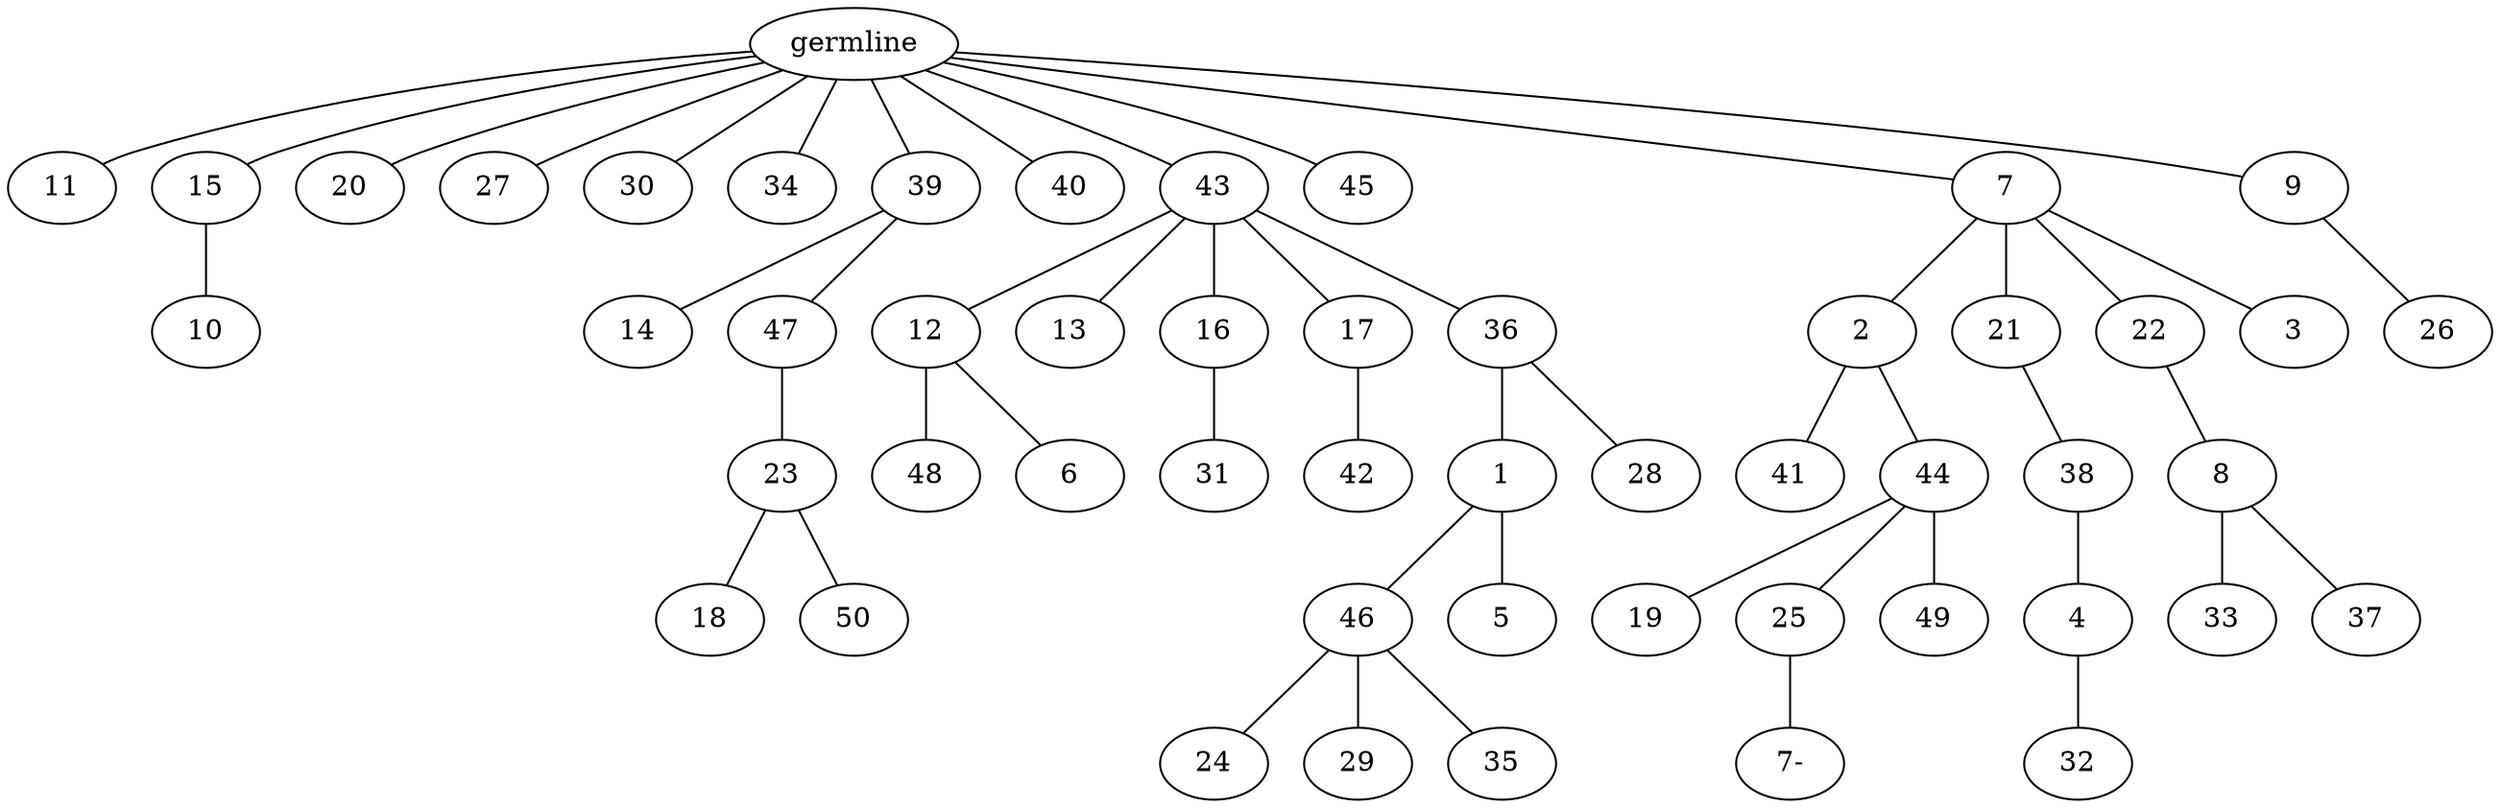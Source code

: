 graph tree {
    "140638482374464" [label="germline"];
    "140638482635024" [label="11"];
    "140638482634880" [label="15"];
    "140638482634976" [label="10"];
    "140638482635360" [label="20"];
    "140638482635888" [label="27"];
    "140638482635744" [label="30"];
    "140638482635792" [label="34"];
    "140638482635984" [label="39"];
    "140638482634784" [label="14"];
    "140638482635216" [label="47"];
    "140638482635936" [label="23"];
    "140638482636128" [label="18"];
    "140638482636224" [label="50"];
    "140638482636080" [label="40"];
    "140638482635312" [label="43"];
    "140638482636176" [label="12"];
    "140638482636704" [label="48"];
    "140638482636272" [label="6"];
    "140638482636560" [label="13"];
    "140638482636032" [label="16"];
    "140638482723504" [label="31"];
    "140638482635648" [label="17"];
    "140638482722928" [label="42"];
    "140638482636416" [label="36"];
    "140638482723456" [label="1"];
    "140638482723024" [label="46"];
    "140638482724032" [label="24"];
    "140638482723792" [label="29"];
    "140638482723648" [label="35"];
    "140638482723360" [label="5"];
    "140638482722976" [label="28"];
    "140638482636608" [label="45"];
    "140638482633152" [label="7"];
    "140638482724080" [label="2"];
    "140638482725040" [label="41"];
    "140638482723984" [label="44"];
    "140638482724512" [label="19"];
    "140638482723696" [label="25"];
    "140638482444640" [label="7-"];
    "140638482724272" [label="49"];
    "140638482723936" [label="21"];
    "140638482726000" [label="38"];
    "140638482724752" [label="4"];
    "140638482725568" [label="32"];
    "140638482724224" [label="22"];
    "140638482725808" [label="8"];
    "140638482725472" [label="33"];
    "140638482724176" [label="37"];
    "140638482725856" [label="3"];
    "140638482635840" [label="9"];
    "140638482725136" [label="26"];
    "140638482374464" -- "140638482635024";
    "140638482374464" -- "140638482634880";
    "140638482374464" -- "140638482635360";
    "140638482374464" -- "140638482635888";
    "140638482374464" -- "140638482635744";
    "140638482374464" -- "140638482635792";
    "140638482374464" -- "140638482635984";
    "140638482374464" -- "140638482636080";
    "140638482374464" -- "140638482635312";
    "140638482374464" -- "140638482636608";
    "140638482374464" -- "140638482633152";
    "140638482374464" -- "140638482635840";
    "140638482634880" -- "140638482634976";
    "140638482635984" -- "140638482634784";
    "140638482635984" -- "140638482635216";
    "140638482635216" -- "140638482635936";
    "140638482635936" -- "140638482636128";
    "140638482635936" -- "140638482636224";
    "140638482635312" -- "140638482636176";
    "140638482635312" -- "140638482636560";
    "140638482635312" -- "140638482636032";
    "140638482635312" -- "140638482635648";
    "140638482635312" -- "140638482636416";
    "140638482636176" -- "140638482636704";
    "140638482636176" -- "140638482636272";
    "140638482636032" -- "140638482723504";
    "140638482635648" -- "140638482722928";
    "140638482636416" -- "140638482723456";
    "140638482636416" -- "140638482722976";
    "140638482723456" -- "140638482723024";
    "140638482723456" -- "140638482723360";
    "140638482723024" -- "140638482724032";
    "140638482723024" -- "140638482723792";
    "140638482723024" -- "140638482723648";
    "140638482633152" -- "140638482724080";
    "140638482633152" -- "140638482723936";
    "140638482633152" -- "140638482724224";
    "140638482633152" -- "140638482725856";
    "140638482724080" -- "140638482725040";
    "140638482724080" -- "140638482723984";
    "140638482723984" -- "140638482724512";
    "140638482723984" -- "140638482723696";
    "140638482723984" -- "140638482724272";
    "140638482723696" -- "140638482444640";
    "140638482723936" -- "140638482726000";
    "140638482726000" -- "140638482724752";
    "140638482724752" -- "140638482725568";
    "140638482724224" -- "140638482725808";
    "140638482725808" -- "140638482725472";
    "140638482725808" -- "140638482724176";
    "140638482635840" -- "140638482725136";
}
